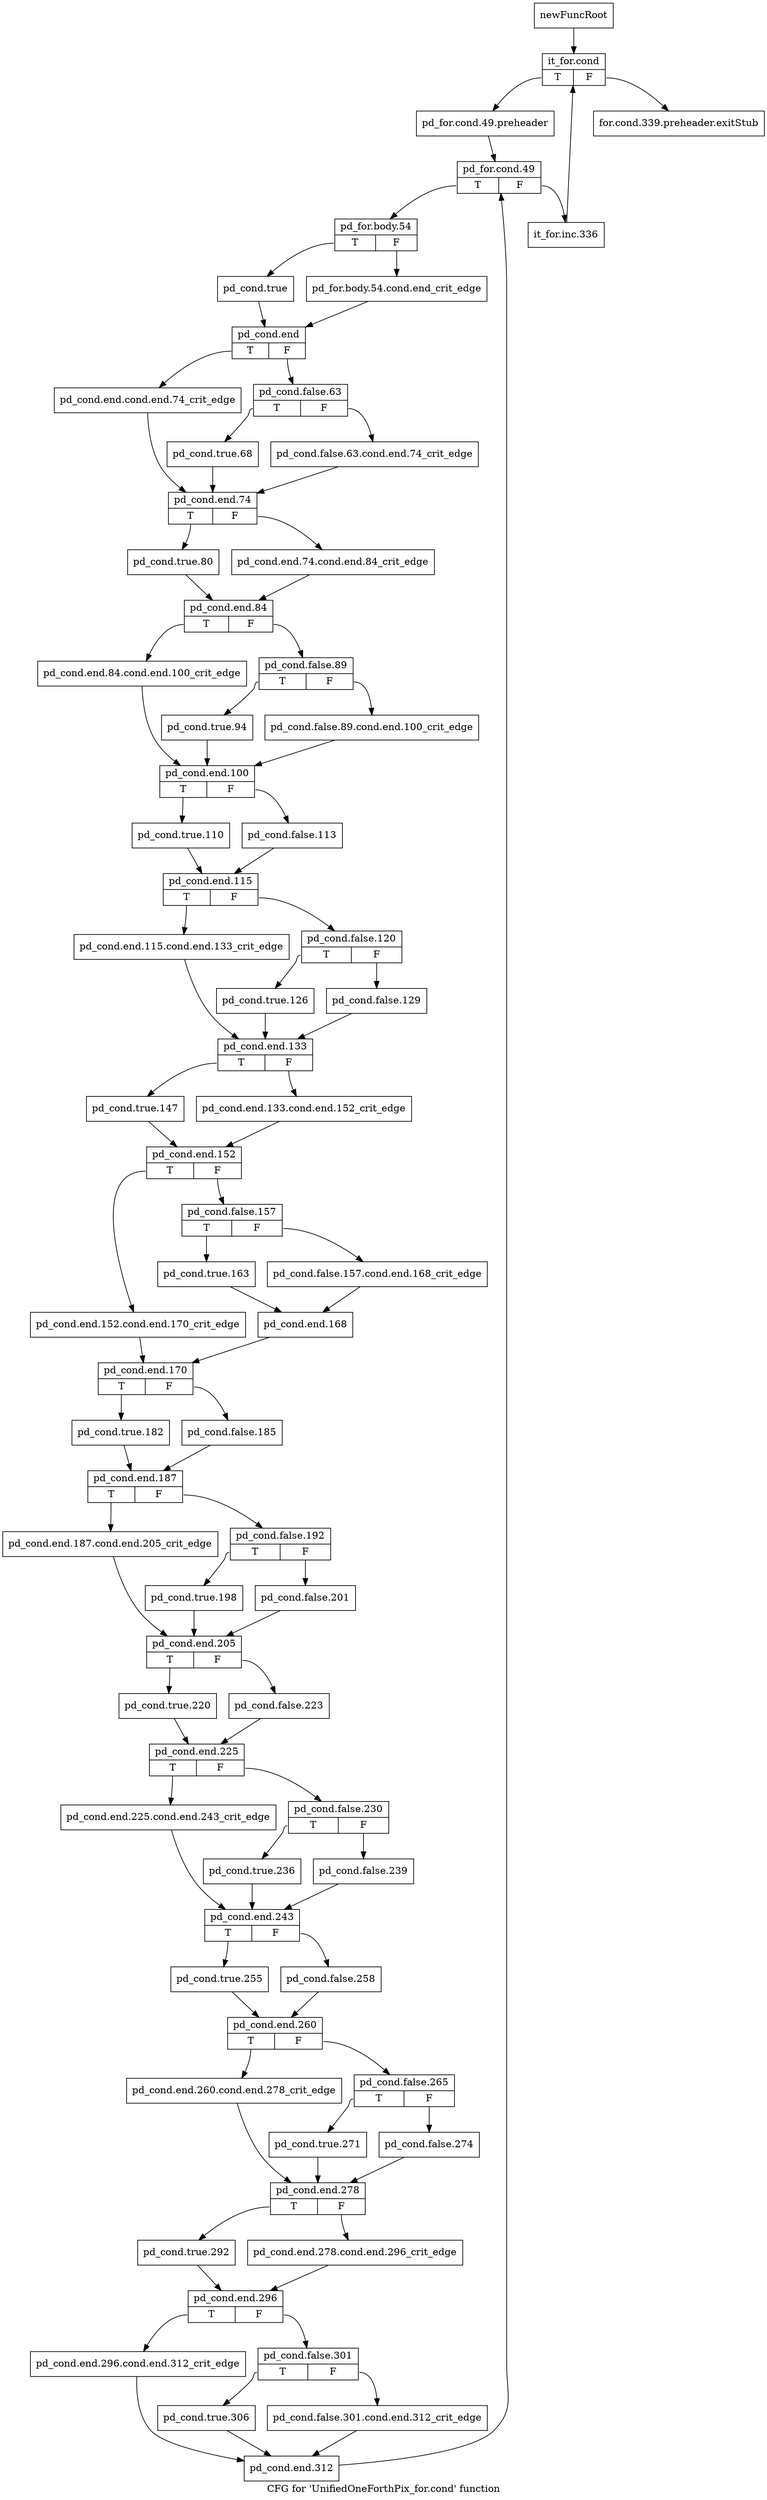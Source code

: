 digraph "CFG for 'UnifiedOneForthPix_for.cond' function" {
	label="CFG for 'UnifiedOneForthPix_for.cond' function";

	Node0x24b54a0 [shape=record,label="{newFuncRoot}"];
	Node0x24b54a0 -> Node0x24b5540;
	Node0x24b54f0 [shape=record,label="{for.cond.339.preheader.exitStub}"];
	Node0x24b5540 [shape=record,label="{it_for.cond|{<s0>T|<s1>F}}"];
	Node0x24b5540:s0 -> Node0x24b5590;
	Node0x24b5540:s1 -> Node0x24b54f0;
	Node0x24b5590 [shape=record,label="{pd_for.cond.49.preheader}"];
	Node0x24b5590 -> Node0x24b55e0;
	Node0x24b55e0 [shape=record,label="{pd_for.cond.49|{<s0>T|<s1>F}}"];
	Node0x24b55e0:s0 -> Node0x24b5680;
	Node0x24b55e0:s1 -> Node0x24b5630;
	Node0x24b5630 [shape=record,label="{it_for.inc.336}"];
	Node0x24b5630 -> Node0x24b5540;
	Node0x24b5680 [shape=record,label="{pd_for.body.54|{<s0>T|<s1>F}}"];
	Node0x24b5680:s0 -> Node0x24b5720;
	Node0x24b5680:s1 -> Node0x24b56d0;
	Node0x24b56d0 [shape=record,label="{pd_for.body.54.cond.end_crit_edge}"];
	Node0x24b56d0 -> Node0x24b5770;
	Node0x24b5720 [shape=record,label="{pd_cond.true}"];
	Node0x24b5720 -> Node0x24b5770;
	Node0x24b5770 [shape=record,label="{pd_cond.end|{<s0>T|<s1>F}}"];
	Node0x24b5770:s0 -> Node0x24b58b0;
	Node0x24b5770:s1 -> Node0x24b57c0;
	Node0x24b57c0 [shape=record,label="{pd_cond.false.63|{<s0>T|<s1>F}}"];
	Node0x24b57c0:s0 -> Node0x24b5860;
	Node0x24b57c0:s1 -> Node0x24b5810;
	Node0x24b5810 [shape=record,label="{pd_cond.false.63.cond.end.74_crit_edge}"];
	Node0x24b5810 -> Node0x24b5900;
	Node0x24b5860 [shape=record,label="{pd_cond.true.68}"];
	Node0x24b5860 -> Node0x24b5900;
	Node0x24b58b0 [shape=record,label="{pd_cond.end.cond.end.74_crit_edge}"];
	Node0x24b58b0 -> Node0x24b5900;
	Node0x24b5900 [shape=record,label="{pd_cond.end.74|{<s0>T|<s1>F}}"];
	Node0x24b5900:s0 -> Node0x24b59a0;
	Node0x24b5900:s1 -> Node0x24b5950;
	Node0x24b5950 [shape=record,label="{pd_cond.end.74.cond.end.84_crit_edge}"];
	Node0x24b5950 -> Node0x24b59f0;
	Node0x24b59a0 [shape=record,label="{pd_cond.true.80}"];
	Node0x24b59a0 -> Node0x24b59f0;
	Node0x24b59f0 [shape=record,label="{pd_cond.end.84|{<s0>T|<s1>F}}"];
	Node0x24b59f0:s0 -> Node0x24b5b30;
	Node0x24b59f0:s1 -> Node0x24b5a40;
	Node0x24b5a40 [shape=record,label="{pd_cond.false.89|{<s0>T|<s1>F}}"];
	Node0x24b5a40:s0 -> Node0x24b5ae0;
	Node0x24b5a40:s1 -> Node0x24b5a90;
	Node0x24b5a90 [shape=record,label="{pd_cond.false.89.cond.end.100_crit_edge}"];
	Node0x24b5a90 -> Node0x24b5b80;
	Node0x24b5ae0 [shape=record,label="{pd_cond.true.94}"];
	Node0x24b5ae0 -> Node0x24b5b80;
	Node0x24b5b30 [shape=record,label="{pd_cond.end.84.cond.end.100_crit_edge}"];
	Node0x24b5b30 -> Node0x24b5b80;
	Node0x24b5b80 [shape=record,label="{pd_cond.end.100|{<s0>T|<s1>F}}"];
	Node0x24b5b80:s0 -> Node0x24b5c20;
	Node0x24b5b80:s1 -> Node0x24b5bd0;
	Node0x24b5bd0 [shape=record,label="{pd_cond.false.113}"];
	Node0x24b5bd0 -> Node0x24b5c70;
	Node0x24b5c20 [shape=record,label="{pd_cond.true.110}"];
	Node0x24b5c20 -> Node0x24b5c70;
	Node0x24b5c70 [shape=record,label="{pd_cond.end.115|{<s0>T|<s1>F}}"];
	Node0x24b5c70:s0 -> Node0x24b5db0;
	Node0x24b5c70:s1 -> Node0x24b5cc0;
	Node0x24b5cc0 [shape=record,label="{pd_cond.false.120|{<s0>T|<s1>F}}"];
	Node0x24b5cc0:s0 -> Node0x24b5d60;
	Node0x24b5cc0:s1 -> Node0x24b5d10;
	Node0x24b5d10 [shape=record,label="{pd_cond.false.129}"];
	Node0x24b5d10 -> Node0x24b5e00;
	Node0x24b5d60 [shape=record,label="{pd_cond.true.126}"];
	Node0x24b5d60 -> Node0x24b5e00;
	Node0x24b5db0 [shape=record,label="{pd_cond.end.115.cond.end.133_crit_edge}"];
	Node0x24b5db0 -> Node0x24b5e00;
	Node0x24b5e00 [shape=record,label="{pd_cond.end.133|{<s0>T|<s1>F}}"];
	Node0x24b5e00:s0 -> Node0x24b5ea0;
	Node0x24b5e00:s1 -> Node0x24b5e50;
	Node0x24b5e50 [shape=record,label="{pd_cond.end.133.cond.end.152_crit_edge}"];
	Node0x24b5e50 -> Node0x24b5ef0;
	Node0x24b5ea0 [shape=record,label="{pd_cond.true.147}"];
	Node0x24b5ea0 -> Node0x24b5ef0;
	Node0x24b5ef0 [shape=record,label="{pd_cond.end.152|{<s0>T|<s1>F}}"];
	Node0x24b5ef0:s0 -> Node0x24b6080;
	Node0x24b5ef0:s1 -> Node0x24b5f40;
	Node0x24b5f40 [shape=record,label="{pd_cond.false.157|{<s0>T|<s1>F}}"];
	Node0x24b5f40:s0 -> Node0x24b5fe0;
	Node0x24b5f40:s1 -> Node0x24b5f90;
	Node0x24b5f90 [shape=record,label="{pd_cond.false.157.cond.end.168_crit_edge}"];
	Node0x24b5f90 -> Node0x24b6030;
	Node0x24b5fe0 [shape=record,label="{pd_cond.true.163}"];
	Node0x24b5fe0 -> Node0x24b6030;
	Node0x24b6030 [shape=record,label="{pd_cond.end.168}"];
	Node0x24b6030 -> Node0x24b60d0;
	Node0x24b6080 [shape=record,label="{pd_cond.end.152.cond.end.170_crit_edge}"];
	Node0x24b6080 -> Node0x24b60d0;
	Node0x24b60d0 [shape=record,label="{pd_cond.end.170|{<s0>T|<s1>F}}"];
	Node0x24b60d0:s0 -> Node0x24b6170;
	Node0x24b60d0:s1 -> Node0x24b6120;
	Node0x24b6120 [shape=record,label="{pd_cond.false.185}"];
	Node0x24b6120 -> Node0x24b61c0;
	Node0x24b6170 [shape=record,label="{pd_cond.true.182}"];
	Node0x24b6170 -> Node0x24b61c0;
	Node0x24b61c0 [shape=record,label="{pd_cond.end.187|{<s0>T|<s1>F}}"];
	Node0x24b61c0:s0 -> Node0x24b6300;
	Node0x24b61c0:s1 -> Node0x24b6210;
	Node0x24b6210 [shape=record,label="{pd_cond.false.192|{<s0>T|<s1>F}}"];
	Node0x24b6210:s0 -> Node0x24b62b0;
	Node0x24b6210:s1 -> Node0x24b6260;
	Node0x24b6260 [shape=record,label="{pd_cond.false.201}"];
	Node0x24b6260 -> Node0x24b6350;
	Node0x24b62b0 [shape=record,label="{pd_cond.true.198}"];
	Node0x24b62b0 -> Node0x24b6350;
	Node0x24b6300 [shape=record,label="{pd_cond.end.187.cond.end.205_crit_edge}"];
	Node0x24b6300 -> Node0x24b6350;
	Node0x24b6350 [shape=record,label="{pd_cond.end.205|{<s0>T|<s1>F}}"];
	Node0x24b6350:s0 -> Node0x24b63f0;
	Node0x24b6350:s1 -> Node0x24b63a0;
	Node0x24b63a0 [shape=record,label="{pd_cond.false.223}"];
	Node0x24b63a0 -> Node0x24b6440;
	Node0x24b63f0 [shape=record,label="{pd_cond.true.220}"];
	Node0x24b63f0 -> Node0x24b6440;
	Node0x24b6440 [shape=record,label="{pd_cond.end.225|{<s0>T|<s1>F}}"];
	Node0x24b6440:s0 -> Node0x24b6580;
	Node0x24b6440:s1 -> Node0x24b6490;
	Node0x24b6490 [shape=record,label="{pd_cond.false.230|{<s0>T|<s1>F}}"];
	Node0x24b6490:s0 -> Node0x24b6530;
	Node0x24b6490:s1 -> Node0x24b64e0;
	Node0x24b64e0 [shape=record,label="{pd_cond.false.239}"];
	Node0x24b64e0 -> Node0x24b65d0;
	Node0x24b6530 [shape=record,label="{pd_cond.true.236}"];
	Node0x24b6530 -> Node0x24b65d0;
	Node0x24b6580 [shape=record,label="{pd_cond.end.225.cond.end.243_crit_edge}"];
	Node0x24b6580 -> Node0x24b65d0;
	Node0x24b65d0 [shape=record,label="{pd_cond.end.243|{<s0>T|<s1>F}}"];
	Node0x24b65d0:s0 -> Node0x24b6670;
	Node0x24b65d0:s1 -> Node0x24b6620;
	Node0x24b6620 [shape=record,label="{pd_cond.false.258}"];
	Node0x24b6620 -> Node0x24b66c0;
	Node0x24b6670 [shape=record,label="{pd_cond.true.255}"];
	Node0x24b6670 -> Node0x24b66c0;
	Node0x24b66c0 [shape=record,label="{pd_cond.end.260|{<s0>T|<s1>F}}"];
	Node0x24b66c0:s0 -> Node0x24b6800;
	Node0x24b66c0:s1 -> Node0x24b6710;
	Node0x24b6710 [shape=record,label="{pd_cond.false.265|{<s0>T|<s1>F}}"];
	Node0x24b6710:s0 -> Node0x24b67b0;
	Node0x24b6710:s1 -> Node0x24b6760;
	Node0x24b6760 [shape=record,label="{pd_cond.false.274}"];
	Node0x24b6760 -> Node0x24b6850;
	Node0x24b67b0 [shape=record,label="{pd_cond.true.271}"];
	Node0x24b67b0 -> Node0x24b6850;
	Node0x24b6800 [shape=record,label="{pd_cond.end.260.cond.end.278_crit_edge}"];
	Node0x24b6800 -> Node0x24b6850;
	Node0x24b6850 [shape=record,label="{pd_cond.end.278|{<s0>T|<s1>F}}"];
	Node0x24b6850:s0 -> Node0x24b68f0;
	Node0x24b6850:s1 -> Node0x24b68a0;
	Node0x24b68a0 [shape=record,label="{pd_cond.end.278.cond.end.296_crit_edge}"];
	Node0x24b68a0 -> Node0x24b6940;
	Node0x24b68f0 [shape=record,label="{pd_cond.true.292}"];
	Node0x24b68f0 -> Node0x24b6940;
	Node0x24b6940 [shape=record,label="{pd_cond.end.296|{<s0>T|<s1>F}}"];
	Node0x24b6940:s0 -> Node0x24b6a80;
	Node0x24b6940:s1 -> Node0x24b6990;
	Node0x24b6990 [shape=record,label="{pd_cond.false.301|{<s0>T|<s1>F}}"];
	Node0x24b6990:s0 -> Node0x24b6a30;
	Node0x24b6990:s1 -> Node0x24b69e0;
	Node0x24b69e0 [shape=record,label="{pd_cond.false.301.cond.end.312_crit_edge}"];
	Node0x24b69e0 -> Node0x24b6ad0;
	Node0x24b6a30 [shape=record,label="{pd_cond.true.306}"];
	Node0x24b6a30 -> Node0x24b6ad0;
	Node0x24b6a80 [shape=record,label="{pd_cond.end.296.cond.end.312_crit_edge}"];
	Node0x24b6a80 -> Node0x24b6ad0;
	Node0x24b6ad0 [shape=record,label="{pd_cond.end.312}"];
	Node0x24b6ad0 -> Node0x24b55e0;
}
